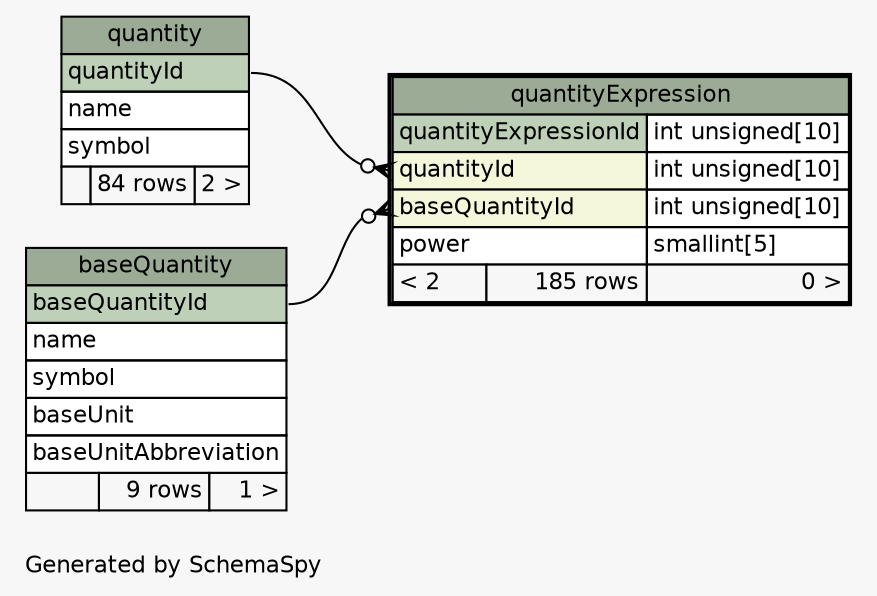 // dot 2.38.0 on Mac OS X 10.11.6
// SchemaSpy rev 590
digraph "oneDegreeRelationshipsDiagram" {
  graph [
    rankdir="RL"
    bgcolor="#f7f7f7"
    label="\nGenerated by SchemaSpy"
    labeljust="l"
    nodesep="0.18"
    ranksep="0.46"
    fontname="Helvetica"
    fontsize="11"
  ];
  node [
    fontname="Helvetica"
    fontsize="11"
    shape="plaintext"
  ];
  edge [
    arrowsize="0.8"
  ];
  "quantityExpression":"baseQuantityId":w -> "baseQuantity":"baseQuantityId":e [arrowhead=none dir=back arrowtail=crowodot];
  "quantityExpression":"quantityId":w -> "quantity":"quantityId":e [arrowhead=none dir=back arrowtail=crowodot];
  "baseQuantity" [
    label=<
    <TABLE BORDER="0" CELLBORDER="1" CELLSPACING="0" BGCOLOR="#ffffff">
      <TR><TD COLSPAN="3" BGCOLOR="#9bab96" ALIGN="CENTER">baseQuantity</TD></TR>
      <TR><TD PORT="baseQuantityId" COLSPAN="3" BGCOLOR="#bed1b8" ALIGN="LEFT">baseQuantityId</TD></TR>
      <TR><TD PORT="name" COLSPAN="3" ALIGN="LEFT">name</TD></TR>
      <TR><TD PORT="symbol" COLSPAN="3" ALIGN="LEFT">symbol</TD></TR>
      <TR><TD PORT="baseUnit" COLSPAN="3" ALIGN="LEFT">baseUnit</TD></TR>
      <TR><TD PORT="baseUnitAbbreviation" COLSPAN="3" ALIGN="LEFT">baseUnitAbbreviation</TD></TR>
      <TR><TD ALIGN="LEFT" BGCOLOR="#f7f7f7">  </TD><TD ALIGN="RIGHT" BGCOLOR="#f7f7f7">9 rows</TD><TD ALIGN="RIGHT" BGCOLOR="#f7f7f7">1 &gt;</TD></TR>
    </TABLE>>
    URL="baseQuantity.html"
    tooltip="baseQuantity"
  ];
  "quantity" [
    label=<
    <TABLE BORDER="0" CELLBORDER="1" CELLSPACING="0" BGCOLOR="#ffffff">
      <TR><TD COLSPAN="3" BGCOLOR="#9bab96" ALIGN="CENTER">quantity</TD></TR>
      <TR><TD PORT="quantityId" COLSPAN="3" BGCOLOR="#bed1b8" ALIGN="LEFT">quantityId</TD></TR>
      <TR><TD PORT="name" COLSPAN="3" ALIGN="LEFT">name</TD></TR>
      <TR><TD PORT="symbol" COLSPAN="3" ALIGN="LEFT">symbol</TD></TR>
      <TR><TD ALIGN="LEFT" BGCOLOR="#f7f7f7">  </TD><TD ALIGN="RIGHT" BGCOLOR="#f7f7f7">84 rows</TD><TD ALIGN="RIGHT" BGCOLOR="#f7f7f7">2 &gt;</TD></TR>
    </TABLE>>
    URL="quantity.html"
    tooltip="quantity"
  ];
  "quantityExpression" [
    label=<
    <TABLE BORDER="2" CELLBORDER="1" CELLSPACING="0" BGCOLOR="#ffffff">
      <TR><TD COLSPAN="3" BGCOLOR="#9bab96" ALIGN="CENTER">quantityExpression</TD></TR>
      <TR><TD PORT="quantityExpressionId" COLSPAN="2" BGCOLOR="#bed1b8" ALIGN="LEFT">quantityExpressionId</TD><TD PORT="quantityExpressionId.type" ALIGN="LEFT">int unsigned[10]</TD></TR>
      <TR><TD PORT="quantityId" COLSPAN="2" BGCOLOR="#f4f7da" ALIGN="LEFT">quantityId</TD><TD PORT="quantityId.type" ALIGN="LEFT">int unsigned[10]</TD></TR>
      <TR><TD PORT="baseQuantityId" COLSPAN="2" BGCOLOR="#f4f7da" ALIGN="LEFT">baseQuantityId</TD><TD PORT="baseQuantityId.type" ALIGN="LEFT">int unsigned[10]</TD></TR>
      <TR><TD PORT="power" COLSPAN="2" ALIGN="LEFT">power</TD><TD PORT="power.type" ALIGN="LEFT">smallint[5]</TD></TR>
      <TR><TD ALIGN="LEFT" BGCOLOR="#f7f7f7">&lt; 2</TD><TD ALIGN="RIGHT" BGCOLOR="#f7f7f7">185 rows</TD><TD ALIGN="RIGHT" BGCOLOR="#f7f7f7">0 &gt;</TD></TR>
    </TABLE>>
    URL="quantityExpression.html"
    tooltip="quantityExpression"
  ];
}
